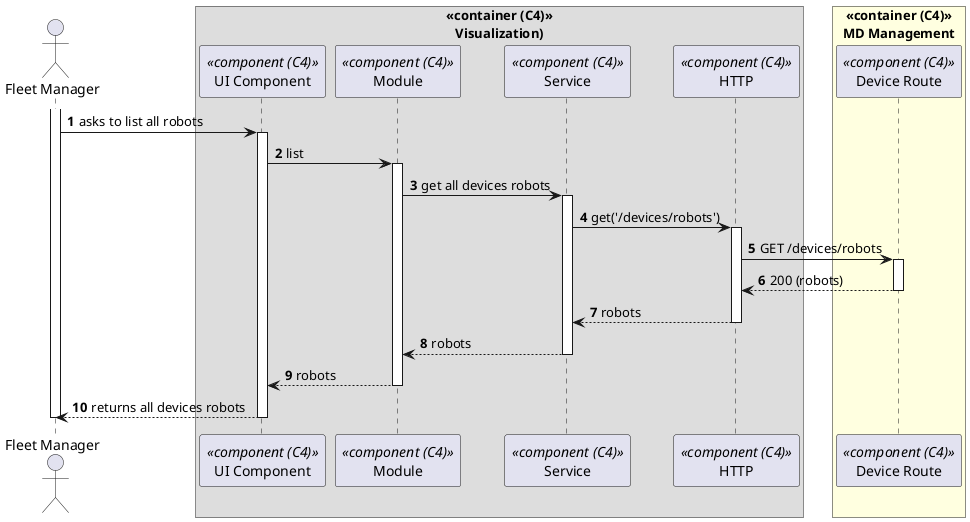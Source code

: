 @startuml process-view
autonumber
skinparam DefaultTextAlignment<<center>> center

actor FM as "Fleet Manager"
box "<<container (C4)>>\nVisualization)"<<center>>
  participant CMP as "UI Component" <<component (C4)>>
  participant MOD as "Module" <<component (C4)>>
  participant SRV as "Service" <<component (C4)>>
  participant HTTP as "HTTP" <<component (C4)>>
end box

box "<<container (C4)>>\nMD Management" <<center>>#LightYellow
  participant MDM as "Device Route" <<component (C4)>>
end box

activate FM

FM -> CMP : asks to list all robots
activate CMP

CMP -> MOD : list 
activate MOD
MOD -> SRV : get all devices robots
activate SRV
SRV -> HTTP : get('/devices/robots')

activate HTTP

HTTP -> MDM : GET /devices/robots
activate MDM
MDM --> HTTP : 200 (robots)
deactivate MDM

HTTP --> SRV : robots
deactivate HTTP

SRV --> MOD : robots
deactivate SRV
MOD --> CMP : robots
deactivate MOD

FM <-- CMP : returns all devices robots
deactivate CMP

deactivate FM

@enduml
